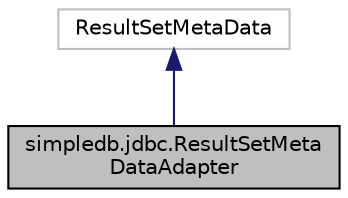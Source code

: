 digraph "simpledb.jdbc.ResultSetMetaDataAdapter"
{
  edge [fontname="Helvetica",fontsize="10",labelfontname="Helvetica",labelfontsize="10"];
  node [fontname="Helvetica",fontsize="10",shape=record];
  Node4 [label="simpledb.jdbc.ResultSetMeta\lDataAdapter",height=0.2,width=0.4,color="black", fillcolor="grey75", style="filled", fontcolor="black"];
  Node5 -> Node4 [dir="back",color="midnightblue",fontsize="10",style="solid",fontname="Helvetica"];
  Node5 [label="ResultSetMetaData",height=0.2,width=0.4,color="grey75", fillcolor="white", style="filled"];
}
